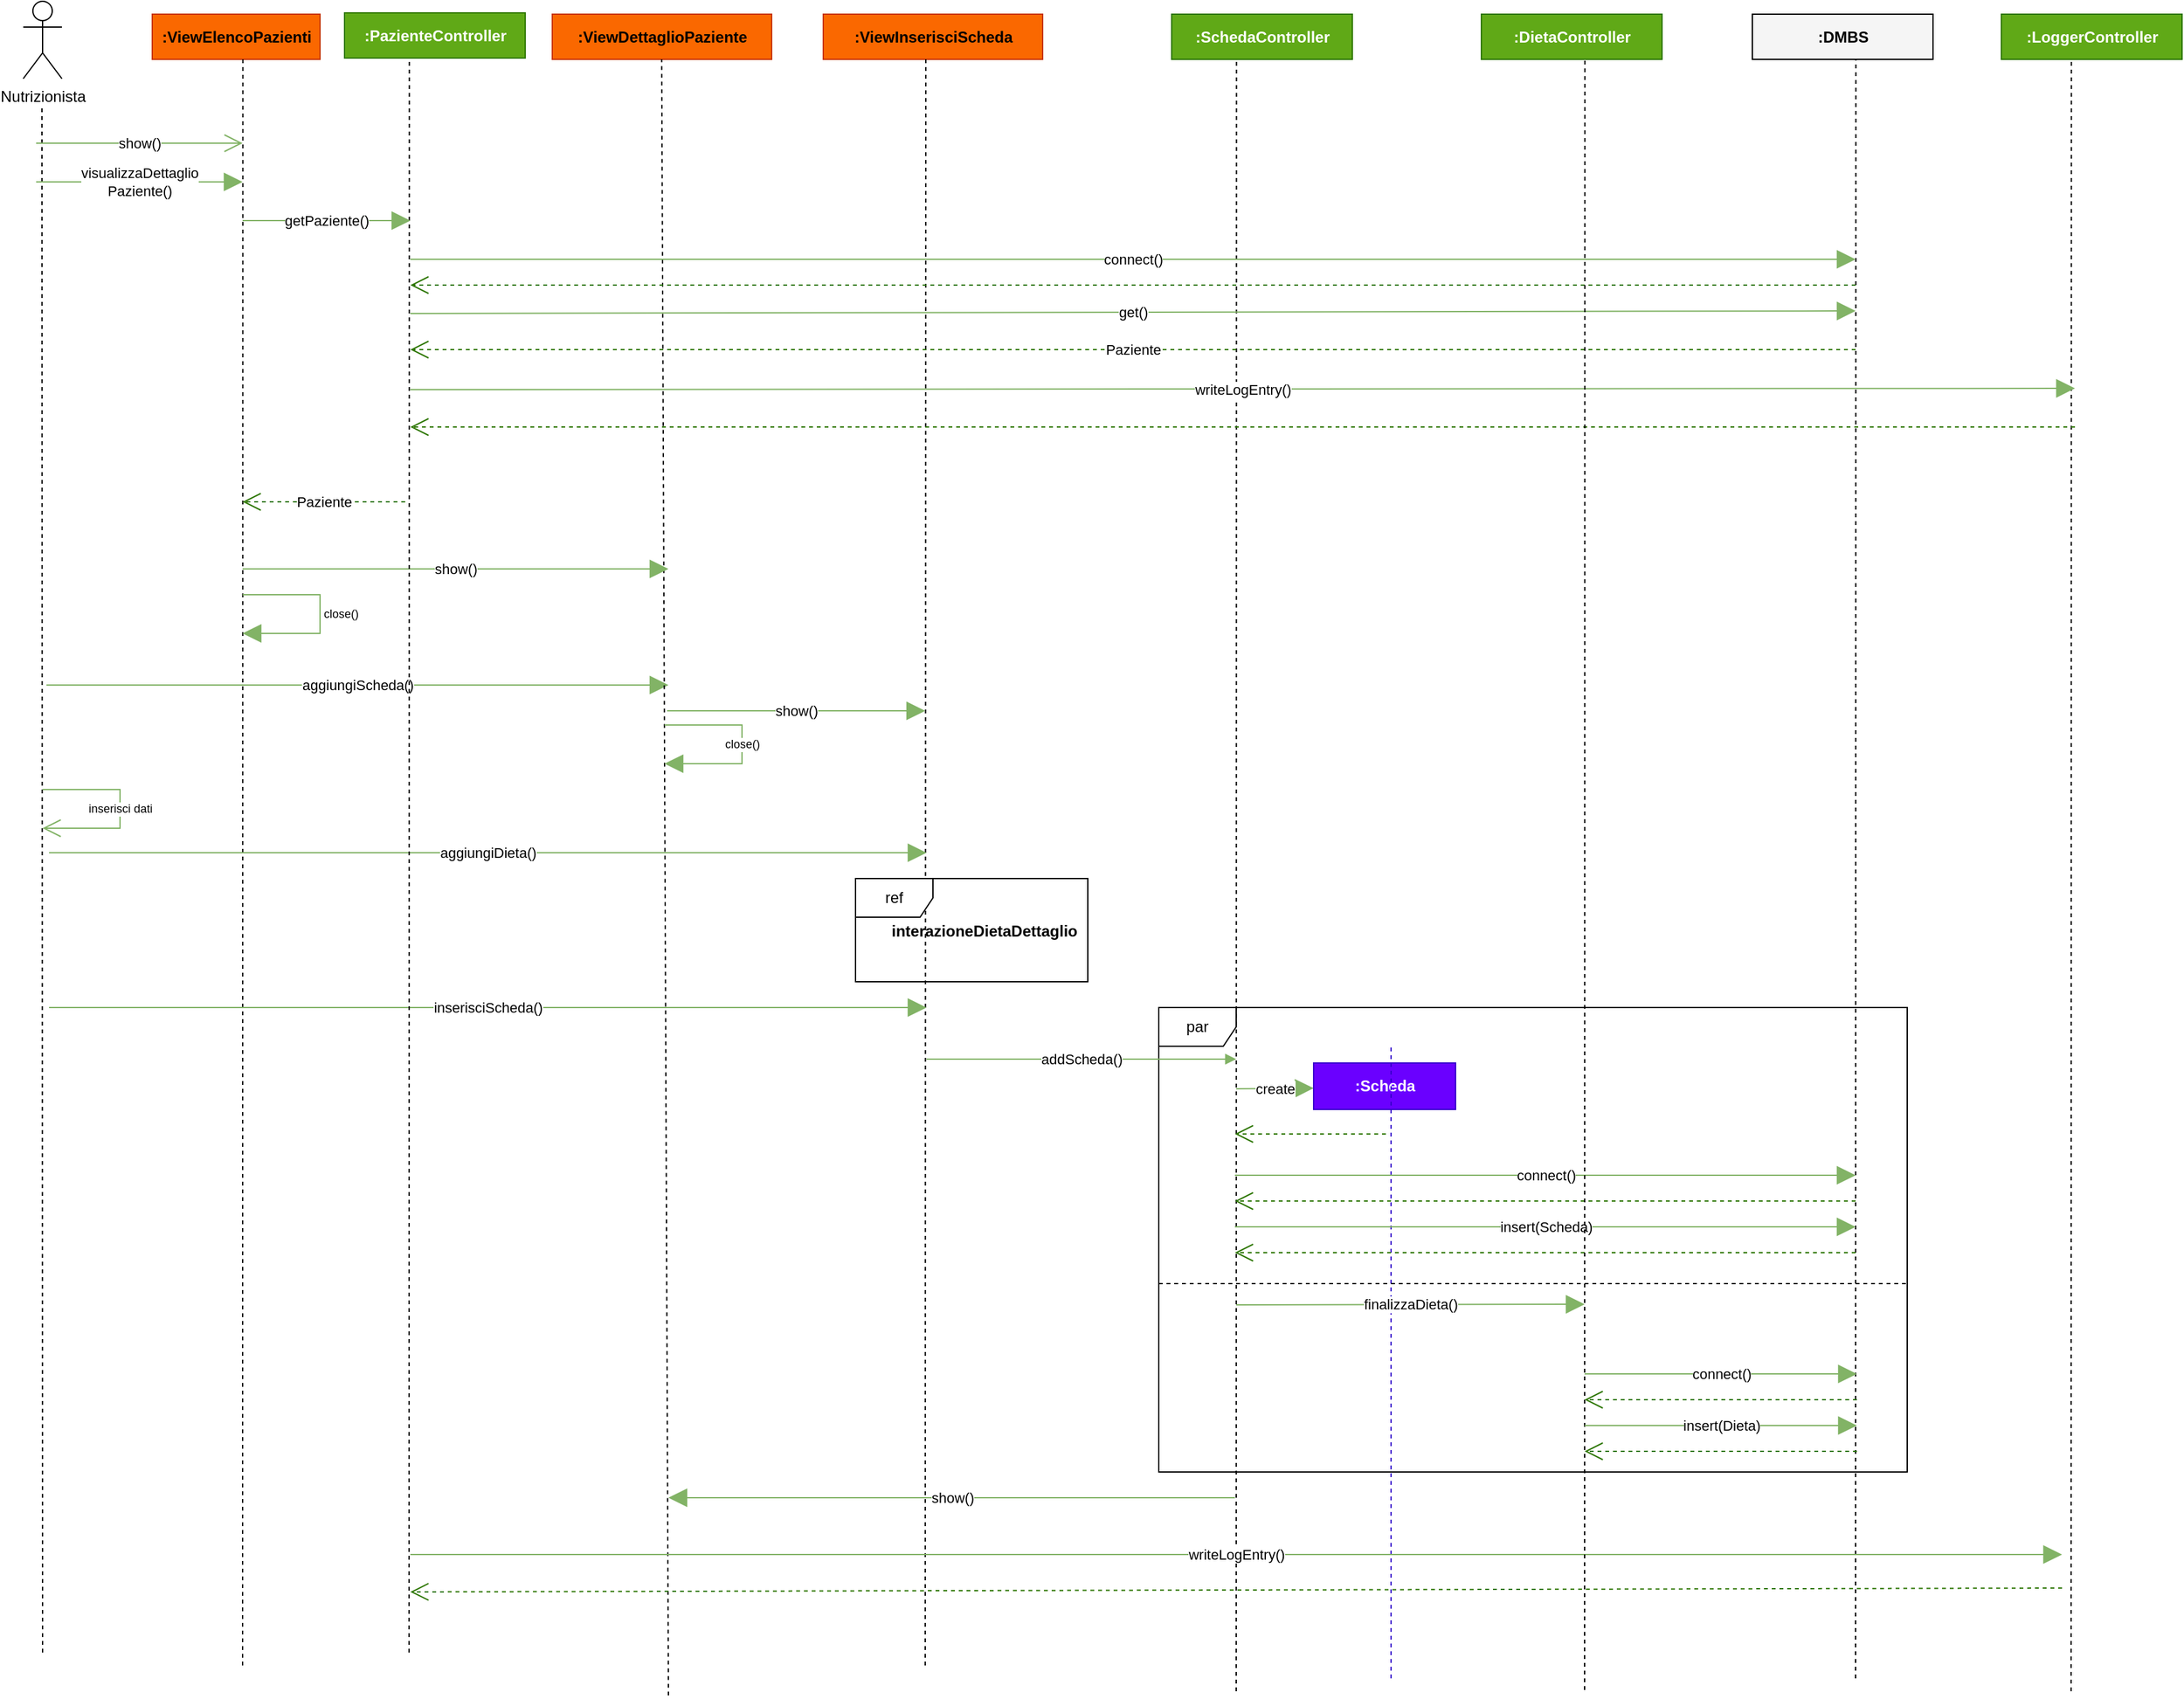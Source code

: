 <mxfile version="18.0.6" type="device"><diagram id="cqDag03rj86sCrA4Sofw" name="Page-1"><mxGraphModel dx="1298" dy="801" grid="1" gridSize="10" guides="1" tooltips="1" connect="1" arrows="1" fold="1" page="1" pageScale="1" pageWidth="1169" pageHeight="827" math="0" shadow="0"><root><mxCell id="0"/><mxCell id="1" parent="0"/><mxCell id="MUH42jiajRChbtTti9ii-3" value="par" style="shape=umlFrame;whiteSpace=wrap;html=1;" vertex="1" parent="1"><mxGeometry x="990" y="890" width="580" height="360" as="geometry"/></mxCell><mxCell id="AUerDSwF4Kn9yLPN4zHk-3" value="Nutrizionista" style="shape=umlActor;verticalLabelPosition=bottom;verticalAlign=top;html=1;outlineConnect=0;" parent="1" vertex="1"><mxGeometry x="110" y="110" width="30" height="60" as="geometry"/></mxCell><mxCell id="AUerDSwF4Kn9yLPN4zHk-4" value="" style="endArrow=none;html=1;rounded=0;dashed=1;" parent="1" edge="1"><mxGeometry width="50" height="50" relative="1" as="geometry"><mxPoint x="125" y="1390" as="sourcePoint"/><mxPoint x="124.5" y="190" as="targetPoint"/></mxGeometry></mxCell><mxCell id="AUerDSwF4Kn9yLPN4zHk-5" value="&lt;b&gt;:ViewElencoPazienti&lt;/b&gt;" style="html=1;fillColor=#fa6800;fontColor=#000000;strokeColor=#C73500;" parent="1" vertex="1"><mxGeometry x="210" y="120" width="130" height="35" as="geometry"/></mxCell><mxCell id="AUerDSwF4Kn9yLPN4zHk-6" value="" style="endArrow=none;html=1;rounded=0;dashed=1;" parent="1" edge="1"><mxGeometry width="50" height="50" relative="1" as="geometry"><mxPoint x="280" y="1400" as="sourcePoint"/><mxPoint x="280.23" y="155" as="targetPoint"/></mxGeometry></mxCell><mxCell id="AUerDSwF4Kn9yLPN4zHk-7" value="show()" style="endArrow=open;endSize=12;html=1;rounded=0;fillColor=#d5e8d4;gradientColor=#97d077;strokeColor=#82b366;" parent="1" edge="1"><mxGeometry width="160" relative="1" as="geometry"><mxPoint x="120.0" y="220" as="sourcePoint"/><mxPoint x="280.0" y="220" as="targetPoint"/></mxGeometry></mxCell><mxCell id="AUerDSwF4Kn9yLPN4zHk-8" value="visualizzaDettaglio&lt;br&gt;Paziente()" style="endArrow=block;endSize=12;html=1;rounded=0;fillColor=#d5e8d4;gradientColor=#97d077;strokeColor=#82b366;endFill=1;" parent="1" edge="1"><mxGeometry width="160" relative="1" as="geometry"><mxPoint x="120.0" y="250" as="sourcePoint"/><mxPoint x="280.0" y="250" as="targetPoint"/></mxGeometry></mxCell><mxCell id="AUerDSwF4Kn9yLPN4zHk-9" value="&lt;b&gt;:SchedaController&lt;/b&gt;" style="html=1;fillColor=#60a917;fontColor=#ffffff;strokeColor=#2D7600;" parent="1" vertex="1"><mxGeometry x="1000" y="120" width="140" height="35" as="geometry"/></mxCell><mxCell id="AUerDSwF4Kn9yLPN4zHk-10" value="" style="endArrow=none;html=1;rounded=0;dashed=1;" parent="1" edge="1"><mxGeometry width="50" height="50" relative="1" as="geometry"><mxPoint x="1050" y="1420" as="sourcePoint"/><mxPoint x="1050.23" y="155" as="targetPoint"/></mxGeometry></mxCell><mxCell id="AUerDSwF4Kn9yLPN4zHk-11" value="aggiungiScheda()" style="endArrow=block;endSize=12;html=1;rounded=0;fillColor=#d5e8d4;gradientColor=#97d077;strokeColor=#82b366;endFill=1;" parent="1" edge="1"><mxGeometry width="160" relative="1" as="geometry"><mxPoint x="128" y="640" as="sourcePoint"/><mxPoint x="610" y="640" as="targetPoint"/></mxGeometry></mxCell><mxCell id="AUerDSwF4Kn9yLPN4zHk-12" value="create" style="endArrow=block;endSize=12;html=1;rounded=0;fillColor=#d5e8d4;gradientColor=#97d077;strokeColor=#82b366;entryX=0;entryY=0.5;entryDx=0;entryDy=0;endFill=1;" parent="1" edge="1"><mxGeometry width="160" relative="1" as="geometry"><mxPoint x="1050.0" y="953" as="sourcePoint"/><mxPoint x="1110" y="952.5" as="targetPoint"/></mxGeometry></mxCell><mxCell id="AUerDSwF4Kn9yLPN4zHk-13" value="&lt;b&gt;:Scheda&lt;/b&gt;" style="html=1;fillColor=#6a00ff;fontColor=#ffffff;strokeColor=#3700CC;" parent="1" vertex="1"><mxGeometry x="1110" y="933" width="110" height="36" as="geometry"/></mxCell><mxCell id="AUerDSwF4Kn9yLPN4zHk-17" value="" style="endArrow=none;html=1;rounded=0;dashed=1;fillColor=#6a00ff;strokeColor=#3700CC;" parent="1" edge="1"><mxGeometry width="50" height="50" relative="1" as="geometry"><mxPoint x="1170" y="1410" as="sourcePoint"/><mxPoint x="1170.0" y="921" as="targetPoint"/></mxGeometry></mxCell><mxCell id="dPUWAuR18N3uyhLCABgW-1" value="&lt;b&gt;:ViewDettaglioPaziente&lt;/b&gt;" style="html=1;fillColor=#fa6800;fontColor=#000000;strokeColor=#C73500;" parent="1" vertex="1"><mxGeometry x="520" y="120" width="170" height="35" as="geometry"/></mxCell><mxCell id="dPUWAuR18N3uyhLCABgW-2" value="" style="endArrow=none;html=1;rounded=0;dashed=1;" parent="1" edge="1"><mxGeometry width="50" height="50" relative="1" as="geometry"><mxPoint x="610" y="1423.2" as="sourcePoint"/><mxPoint x="604.78" y="155" as="targetPoint"/></mxGeometry></mxCell><mxCell id="dPUWAuR18N3uyhLCABgW-3" value="show()" style="endArrow=block;endSize=12;html=1;rounded=0;fillColor=#d5e8d4;gradientColor=#97d077;strokeColor=#82b366;endFill=1;" parent="1" edge="1"><mxGeometry width="160" relative="1" as="geometry"><mxPoint x="280.0" y="550" as="sourcePoint"/><mxPoint x="610" y="550" as="targetPoint"/></mxGeometry></mxCell><mxCell id="dPUWAuR18N3uyhLCABgW-4" value="" style="endArrow=block;endFill=1;endSize=12;html=1;rounded=0;fontSize=9;strokeColor=#82B366;" parent="1" edge="1"><mxGeometry width="160" relative="1" as="geometry"><mxPoint x="280" y="570" as="sourcePoint"/><mxPoint x="280" y="600" as="targetPoint"/><Array as="points"><mxPoint x="340" y="570"/><mxPoint x="340" y="600"/></Array></mxGeometry></mxCell><mxCell id="dPUWAuR18N3uyhLCABgW-5" value="close()" style="text;html=1;align=center;verticalAlign=middle;resizable=0;points=[];autosize=1;strokeColor=none;fillColor=none;fontSize=9;" parent="1" vertex="1"><mxGeometry x="336" y="575" width="40" height="20" as="geometry"/></mxCell><mxCell id="dPUWAuR18N3uyhLCABgW-6" value="" style="endArrow=open;endFill=1;endSize=12;html=1;rounded=0;fillColor=#60a917;strokeColor=#2D7600;dashed=1;" parent="1" edge="1"><mxGeometry width="160" relative="1" as="geometry"><mxPoint x="1166.0" y="988" as="sourcePoint"/><mxPoint x="1049" y="988" as="targetPoint"/></mxGeometry></mxCell><mxCell id="dPUWAuR18N3uyhLCABgW-7" value="addScheda()" style="endArrow=none;endSize=12;html=1;rounded=0;fillColor=#d5e8d4;gradientColor=#97d077;strokeColor=#82b366;endFill=0;startArrow=block;startFill=1;" parent="1" edge="1"><mxGeometry width="160" relative="1" as="geometry"><mxPoint x="1050" y="930" as="sourcePoint"/><mxPoint x="810" y="930" as="targetPoint"/></mxGeometry></mxCell><mxCell id="dPUWAuR18N3uyhLCABgW-8" value="show()" style="endArrow=block;endSize=12;html=1;rounded=0;fillColor=#d5e8d4;gradientColor=#97d077;strokeColor=#82b366;endFill=1;" parent="1" edge="1"><mxGeometry width="160" relative="1" as="geometry"><mxPoint x="1049.0" y="1270" as="sourcePoint"/><mxPoint x="610" y="1270" as="targetPoint"/></mxGeometry></mxCell><mxCell id="dPUWAuR18N3uyhLCABgW-9" value="&lt;b&gt;&lt;font color=&quot;#000000&quot;&gt;:DMBS&lt;/font&gt;&lt;/b&gt;" style="html=1;fillColor=#F5F5F5;fontColor=#ffffff;strokeColor=#000000;" parent="1" vertex="1"><mxGeometry x="1450" y="120" width="140" height="35" as="geometry"/></mxCell><mxCell id="dPUWAuR18N3uyhLCABgW-10" value="" style="endArrow=none;html=1;rounded=0;dashed=1;" parent="1" edge="1"><mxGeometry width="50" height="50" relative="1" as="geometry"><mxPoint x="1530" y="1410" as="sourcePoint"/><mxPoint x="1530.23" y="155" as="targetPoint"/></mxGeometry></mxCell><mxCell id="dPUWAuR18N3uyhLCABgW-11" value="connect()" style="endArrow=block;endSize=12;html=1;rounded=0;fillColor=#d5e8d4;gradientColor=#97d077;strokeColor=#82b366;endFill=1;" parent="1" edge="1"><mxGeometry width="160" relative="1" as="geometry"><mxPoint x="1049" y="1020" as="sourcePoint"/><mxPoint x="1530" y="1020" as="targetPoint"/></mxGeometry></mxCell><mxCell id="dPUWAuR18N3uyhLCABgW-12" value="" style="endArrow=open;endFill=1;endSize=12;html=1;rounded=0;fillColor=#60a917;strokeColor=#2D7600;dashed=1;" parent="1" edge="1"><mxGeometry width="160" relative="1" as="geometry"><mxPoint x="1530" y="1040" as="sourcePoint"/><mxPoint x="1049" y="1040" as="targetPoint"/></mxGeometry></mxCell><mxCell id="dPUWAuR18N3uyhLCABgW-13" value="" style="endArrow=open;endFill=1;endSize=12;html=1;rounded=0;fillColor=#60a917;strokeColor=#2D7600;dashed=1;" parent="1" edge="1"><mxGeometry width="160" relative="1" as="geometry"><mxPoint x="1530" y="1080" as="sourcePoint"/><mxPoint x="1049" y="1080" as="targetPoint"/></mxGeometry></mxCell><mxCell id="dPUWAuR18N3uyhLCABgW-14" value="insert(Scheda)" style="endArrow=block;endSize=12;html=1;rounded=0;fillColor=#d5e8d4;gradientColor=#97d077;strokeColor=#82b366;endFill=1;" parent="1" edge="1"><mxGeometry width="160" relative="1" as="geometry"><mxPoint x="1049" y="1060" as="sourcePoint"/><mxPoint x="1530" y="1060" as="targetPoint"/></mxGeometry></mxCell><mxCell id="cE7-9UMTyzQ4XTvZ71HE-1" value="&lt;b&gt;:ViewInserisciScheda&lt;/b&gt;" style="html=1;fillColor=#fa6800;fontColor=#000000;strokeColor=#C73500;" parent="1" vertex="1"><mxGeometry x="730" y="120" width="170" height="35" as="geometry"/></mxCell><mxCell id="cE7-9UMTyzQ4XTvZ71HE-2" value="" style="endArrow=none;html=1;rounded=0;dashed=1;" parent="1" edge="1"><mxGeometry width="50" height="50" relative="1" as="geometry"><mxPoint x="809" y="1400" as="sourcePoint"/><mxPoint x="809.46" y="155" as="targetPoint"/></mxGeometry></mxCell><mxCell id="cE7-9UMTyzQ4XTvZ71HE-3" value="close()" style="endArrow=block;endFill=1;endSize=12;html=1;rounded=0;fontSize=9;strokeColor=#82B366;" parent="1" edge="1"><mxGeometry width="160" relative="1" as="geometry"><mxPoint x="607" y="671" as="sourcePoint"/><mxPoint x="607" y="701" as="targetPoint"/><Array as="points"><mxPoint x="667" y="671"/><mxPoint x="667" y="701"/></Array></mxGeometry></mxCell><mxCell id="cE7-9UMTyzQ4XTvZ71HE-4" value="show()" style="endArrow=block;endSize=12;html=1;rounded=0;fillColor=#d5e8d4;gradientColor=#97d077;strokeColor=#82b366;endFill=1;" parent="1" edge="1"><mxGeometry width="160" relative="1" as="geometry"><mxPoint x="609.0" y="660" as="sourcePoint"/><mxPoint x="809" y="660" as="targetPoint"/></mxGeometry></mxCell><mxCell id="cE7-9UMTyzQ4XTvZ71HE-5" value="inserisci dati" style="endArrow=open;endFill=0;endSize=12;html=1;rounded=0;fontSize=9;strokeColor=#82B366;" parent="1" edge="1"><mxGeometry width="160" relative="1" as="geometry"><mxPoint x="125" y="721" as="sourcePoint"/><mxPoint x="125" y="751" as="targetPoint"/><Array as="points"><mxPoint x="185" y="721"/><mxPoint x="185" y="751"/></Array></mxGeometry></mxCell><mxCell id="cE7-9UMTyzQ4XTvZ71HE-6" value="aggiungiDieta()" style="endArrow=block;endSize=12;html=1;rounded=0;fillColor=#d5e8d4;gradientColor=#97d077;strokeColor=#82b366;endFill=1;" parent="1" edge="1"><mxGeometry width="160" relative="1" as="geometry"><mxPoint x="130" y="770" as="sourcePoint"/><mxPoint x="810" y="770" as="targetPoint"/></mxGeometry></mxCell><mxCell id="cE7-9UMTyzQ4XTvZ71HE-8" value="ref" style="shape=umlFrame;whiteSpace=wrap;html=1;" parent="1" vertex="1"><mxGeometry x="755" y="790" width="180" height="80" as="geometry"/></mxCell><mxCell id="cE7-9UMTyzQ4XTvZ71HE-9" value="interazioneDietaDettaglio" style="text;align=center;fontStyle=1;verticalAlign=middle;spacingLeft=3;spacingRight=3;strokeColor=none;rotatable=0;points=[[0,0.5],[1,0.5]];portConstraint=eastwest;" parent="1" vertex="1"><mxGeometry x="815" y="817" width="80" height="26" as="geometry"/></mxCell><mxCell id="cE7-9UMTyzQ4XTvZ71HE-10" value="inserisciScheda()" style="endArrow=block;endSize=12;html=1;rounded=0;fillColor=#d5e8d4;gradientColor=#97d077;strokeColor=#82b366;endFill=1;" parent="1" edge="1"><mxGeometry width="160" relative="1" as="geometry"><mxPoint x="130" y="890" as="sourcePoint"/><mxPoint x="810" y="890" as="targetPoint"/></mxGeometry></mxCell><mxCell id="UEa3n5YHmPQxgWBBuGU4-1" value="&lt;b&gt;:LoggerController&lt;/b&gt;" style="html=1;fillColor=#60a917;fontColor=#ffffff;strokeColor=#2D7600;" parent="1" vertex="1"><mxGeometry x="1643" y="120" width="140" height="35" as="geometry"/></mxCell><mxCell id="UEa3n5YHmPQxgWBBuGU4-2" value="" style="endArrow=none;html=1;rounded=0;dashed=1;" parent="1" edge="1"><mxGeometry width="50" height="50" relative="1" as="geometry"><mxPoint x="1697" y="1420" as="sourcePoint"/><mxPoint x="1697.23" y="155" as="targetPoint"/></mxGeometry></mxCell><mxCell id="UEa3n5YHmPQxgWBBuGU4-4" value="&lt;b&gt;:PazienteController&lt;/b&gt;" style="html=1;fillColor=#60a917;fontColor=#ffffff;strokeColor=#2D7600;" parent="1" vertex="1"><mxGeometry x="359" y="119" width="140" height="35" as="geometry"/></mxCell><mxCell id="UEa3n5YHmPQxgWBBuGU4-5" value="" style="endArrow=none;html=1;rounded=0;dashed=1;" parent="1" edge="1"><mxGeometry width="50" height="50" relative="1" as="geometry"><mxPoint x="409" y="1390" as="sourcePoint"/><mxPoint x="409.23" y="154" as="targetPoint"/></mxGeometry></mxCell><mxCell id="UEa3n5YHmPQxgWBBuGU4-6" value="getPaziente()" style="endArrow=block;endSize=12;html=1;rounded=0;fillColor=#d5e8d4;gradientColor=#97d077;strokeColor=#82b366;endFill=1;" parent="1" edge="1"><mxGeometry width="160" relative="1" as="geometry"><mxPoint x="280.0" y="280" as="sourcePoint"/><mxPoint x="410" y="280" as="targetPoint"/></mxGeometry></mxCell><mxCell id="UEa3n5YHmPQxgWBBuGU4-7" value="Paziente" style="endArrow=open;endFill=1;endSize=12;html=1;rounded=0;fillColor=#60a917;strokeColor=#2D7600;dashed=1;" parent="1" edge="1"><mxGeometry width="160" relative="1" as="geometry"><mxPoint x="406" y="498" as="sourcePoint"/><mxPoint x="280" y="498" as="targetPoint"/></mxGeometry></mxCell><mxCell id="UEa3n5YHmPQxgWBBuGU4-8" value="writeLogEntry()" style="endArrow=block;endSize=12;html=1;rounded=0;fillColor=#d5e8d4;gradientColor=#97d077;strokeColor=#82b366;endFill=1;" parent="1" edge="1"><mxGeometry width="160" relative="1" as="geometry"><mxPoint x="410" y="411" as="sourcePoint"/><mxPoint x="1700" y="410" as="targetPoint"/></mxGeometry></mxCell><mxCell id="UEa3n5YHmPQxgWBBuGU4-9" value="" style="endArrow=open;endFill=1;endSize=12;html=1;rounded=0;fillColor=#60a917;strokeColor=#2D7600;dashed=1;" parent="1" edge="1"><mxGeometry width="160" relative="1" as="geometry"><mxPoint x="1700" y="440" as="sourcePoint"/><mxPoint x="410" y="440" as="targetPoint"/></mxGeometry></mxCell><mxCell id="UEa3n5YHmPQxgWBBuGU4-10" value="connect()" style="endArrow=block;endSize=12;html=1;rounded=0;fillColor=#d5e8d4;gradientColor=#97d077;strokeColor=#82b366;endFill=1;" parent="1" edge="1"><mxGeometry width="160" relative="1" as="geometry"><mxPoint x="410" y="310" as="sourcePoint"/><mxPoint x="1530" y="310" as="targetPoint"/></mxGeometry></mxCell><mxCell id="UEa3n5YHmPQxgWBBuGU4-11" value="" style="endArrow=open;endFill=1;endSize=12;html=1;rounded=0;fillColor=#60a917;strokeColor=#2D7600;dashed=1;" parent="1" edge="1"><mxGeometry width="160" relative="1" as="geometry"><mxPoint x="1530" y="330" as="sourcePoint"/><mxPoint x="410" y="330" as="targetPoint"/></mxGeometry></mxCell><mxCell id="UEa3n5YHmPQxgWBBuGU4-12" value="Paziente" style="endArrow=open;endFill=1;endSize=12;html=1;rounded=0;fillColor=#60a917;strokeColor=#2D7600;dashed=1;" parent="1" edge="1"><mxGeometry width="160" relative="1" as="geometry"><mxPoint x="1530" y="380" as="sourcePoint"/><mxPoint x="410" y="380" as="targetPoint"/></mxGeometry></mxCell><mxCell id="UEa3n5YHmPQxgWBBuGU4-13" value="get()" style="endArrow=block;endSize=12;html=1;rounded=0;fillColor=#d5e8d4;gradientColor=#97d077;strokeColor=#82b366;endFill=1;" parent="1" edge="1"><mxGeometry width="160" relative="1" as="geometry"><mxPoint x="410" y="352" as="sourcePoint"/><mxPoint x="1530" y="350" as="targetPoint"/></mxGeometry></mxCell><mxCell id="UEa3n5YHmPQxgWBBuGU4-14" value="writeLogEntry()" style="endArrow=block;endSize=12;html=1;rounded=0;fillColor=#d5e8d4;gradientColor=#97d077;strokeColor=#82b366;endFill=1;" parent="1" edge="1"><mxGeometry width="160" relative="1" as="geometry"><mxPoint x="410" y="1314" as="sourcePoint"/><mxPoint x="1690" y="1314" as="targetPoint"/></mxGeometry></mxCell><mxCell id="UEa3n5YHmPQxgWBBuGU4-15" value="" style="endArrow=open;endFill=1;endSize=12;html=1;rounded=0;fillColor=#60a917;strokeColor=#2D7600;dashed=1;" parent="1" edge="1"><mxGeometry width="160" relative="1" as="geometry"><mxPoint x="1690" y="1340" as="sourcePoint"/><mxPoint x="410" y="1343" as="targetPoint"/></mxGeometry></mxCell><mxCell id="MUH42jiajRChbtTti9ii-1" value="&lt;b&gt;:DietaController&lt;/b&gt;" style="html=1;fillColor=#60a917;fontColor=#ffffff;strokeColor=#2D7600;" vertex="1" parent="1"><mxGeometry x="1240" y="120" width="140" height="35" as="geometry"/></mxCell><mxCell id="MUH42jiajRChbtTti9ii-2" value="" style="endArrow=none;html=1;rounded=0;dashed=1;" edge="1" parent="1"><mxGeometry width="50" height="50" relative="1" as="geometry"><mxPoint x="1320" y="1419" as="sourcePoint"/><mxPoint x="1320.23" y="154" as="targetPoint"/></mxGeometry></mxCell><mxCell id="MUH42jiajRChbtTti9ii-4" value="" style="line;strokeWidth=1;fillColor=none;align=left;verticalAlign=middle;spacingTop=-1;spacingLeft=3;spacingRight=3;rotatable=0;labelPosition=right;points=[];portConstraint=eastwest;dashed=1;" vertex="1" parent="1"><mxGeometry x="990" y="1100" width="580" height="8" as="geometry"/></mxCell><mxCell id="MUH42jiajRChbtTti9ii-11" value="connect()" style="endArrow=block;endSize=12;html=1;rounded=0;fillColor=#d5e8d4;gradientColor=#97d077;strokeColor=#82b366;endFill=1;" edge="1" parent="1"><mxGeometry width="160" relative="1" as="geometry"><mxPoint x="1320" y="1174" as="sourcePoint"/><mxPoint x="1531" y="1174" as="targetPoint"/></mxGeometry></mxCell><mxCell id="MUH42jiajRChbtTti9ii-12" value="" style="endArrow=open;endFill=1;endSize=12;html=1;rounded=0;fillColor=#60a917;strokeColor=#2D7600;dashed=1;" edge="1" parent="1"><mxGeometry width="160" relative="1" as="geometry"><mxPoint x="1531" y="1194" as="sourcePoint"/><mxPoint x="1320" y="1194" as="targetPoint"/></mxGeometry></mxCell><mxCell id="MUH42jiajRChbtTti9ii-13" value="insert(Dieta)" style="endArrow=block;endSize=12;html=1;rounded=0;fillColor=#d5e8d4;gradientColor=#97d077;strokeColor=#82b366;endFill=1;" edge="1" parent="1"><mxGeometry width="160" relative="1" as="geometry"><mxPoint x="1320" y="1214" as="sourcePoint"/><mxPoint x="1531" y="1214" as="targetPoint"/></mxGeometry></mxCell><mxCell id="MUH42jiajRChbtTti9ii-14" value="" style="endArrow=open;endFill=1;endSize=12;html=1;rounded=0;fillColor=#60a917;strokeColor=#2D7600;dashed=1;" edge="1" parent="1"><mxGeometry width="160" relative="1" as="geometry"><mxPoint x="1531" y="1234" as="sourcePoint"/><mxPoint x="1320" y="1234" as="targetPoint"/></mxGeometry></mxCell><mxCell id="MUH42jiajRChbtTti9ii-15" value="finalizzaDieta()" style="endArrow=block;endSize=12;html=1;rounded=0;fillColor=#d5e8d4;gradientColor=#97d077;strokeColor=#82b366;endFill=1;" edge="1" parent="1"><mxGeometry width="160" relative="1" as="geometry"><mxPoint x="1050.0" y="1120.5" as="sourcePoint"/><mxPoint x="1320" y="1120" as="targetPoint"/></mxGeometry></mxCell></root></mxGraphModel></diagram></mxfile>